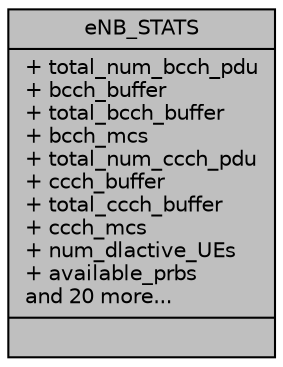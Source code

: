 digraph "eNB_STATS"
{
 // LATEX_PDF_SIZE
  edge [fontname="Helvetica",fontsize="10",labelfontname="Helvetica",labelfontsize="10"];
  node [fontname="Helvetica",fontsize="10",shape=record];
  Node1 [label="{eNB_STATS\n|+ total_num_bcch_pdu\l+ bcch_buffer\l+ total_bcch_buffer\l+ bcch_mcs\l+ total_num_ccch_pdu\l+ ccch_buffer\l+ total_ccch_buffer\l+ ccch_mcs\l+ num_dlactive_UEs\l+ available_prbs\land 20 more...\l|}",height=0.2,width=0.4,color="black", fillcolor="grey75", style="filled", fontcolor="black",tooltip="eNB overall statistics"];
}
